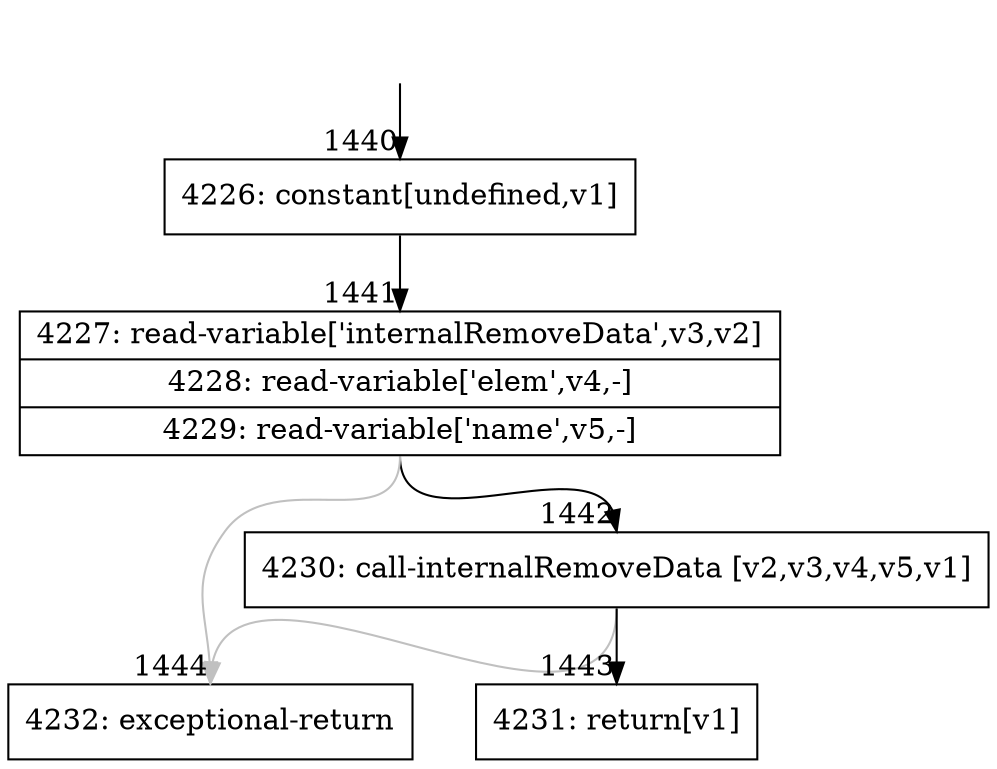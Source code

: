 digraph {
rankdir="TD"
BB_entry96[shape=none,label=""];
BB_entry96 -> BB1440 [tailport=s, headport=n, headlabel="    1440"]
BB1440 [shape=record label="{4226: constant[undefined,v1]}" ] 
BB1440 -> BB1441 [tailport=s, headport=n, headlabel="      1441"]
BB1441 [shape=record label="{4227: read-variable['internalRemoveData',v3,v2]|4228: read-variable['elem',v4,-]|4229: read-variable['name',v5,-]}" ] 
BB1441 -> BB1442 [tailport=s, headport=n, headlabel="      1442"]
BB1441 -> BB1444 [tailport=s, headport=n, color=gray, headlabel="      1444"]
BB1442 [shape=record label="{4230: call-internalRemoveData [v2,v3,v4,v5,v1]}" ] 
BB1442 -> BB1443 [tailport=s, headport=n, headlabel="      1443"]
BB1442 -> BB1444 [tailport=s, headport=n, color=gray]
BB1443 [shape=record label="{4231: return[v1]}" ] 
BB1444 [shape=record label="{4232: exceptional-return}" ] 
//#$~ 1758
}

